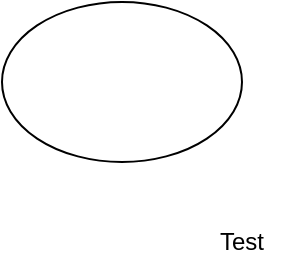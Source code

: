 <mxfile version="13.5.3" type="github">
  <diagram id="h6gBIYu1wW4u7BqqpJzi" name="Page-1">
    <mxGraphModel dx="750" dy="514" grid="1" gridSize="10" guides="1" tooltips="1" connect="1" arrows="1" fold="1" page="1" pageScale="1" pageWidth="827" pageHeight="1169" math="0" shadow="0">
      <root>
        <mxCell id="0" />
        <mxCell id="1" parent="0" />
        <mxCell id="pgNp7iR9rAMAY60Db68W-1" value="" style="ellipse;whiteSpace=wrap;html=1;" vertex="1" parent="1">
          <mxGeometry x="260" y="150" width="120" height="80" as="geometry" />
        </mxCell>
        <mxCell id="pgNp7iR9rAMAY60Db68W-2" value="Test" style="text;html=1;strokeColor=none;fillColor=none;align=center;verticalAlign=middle;whiteSpace=wrap;rounded=0;" vertex="1" parent="1">
          <mxGeometry x="360" y="260" width="40" height="20" as="geometry" />
        </mxCell>
      </root>
    </mxGraphModel>
  </diagram>
</mxfile>
